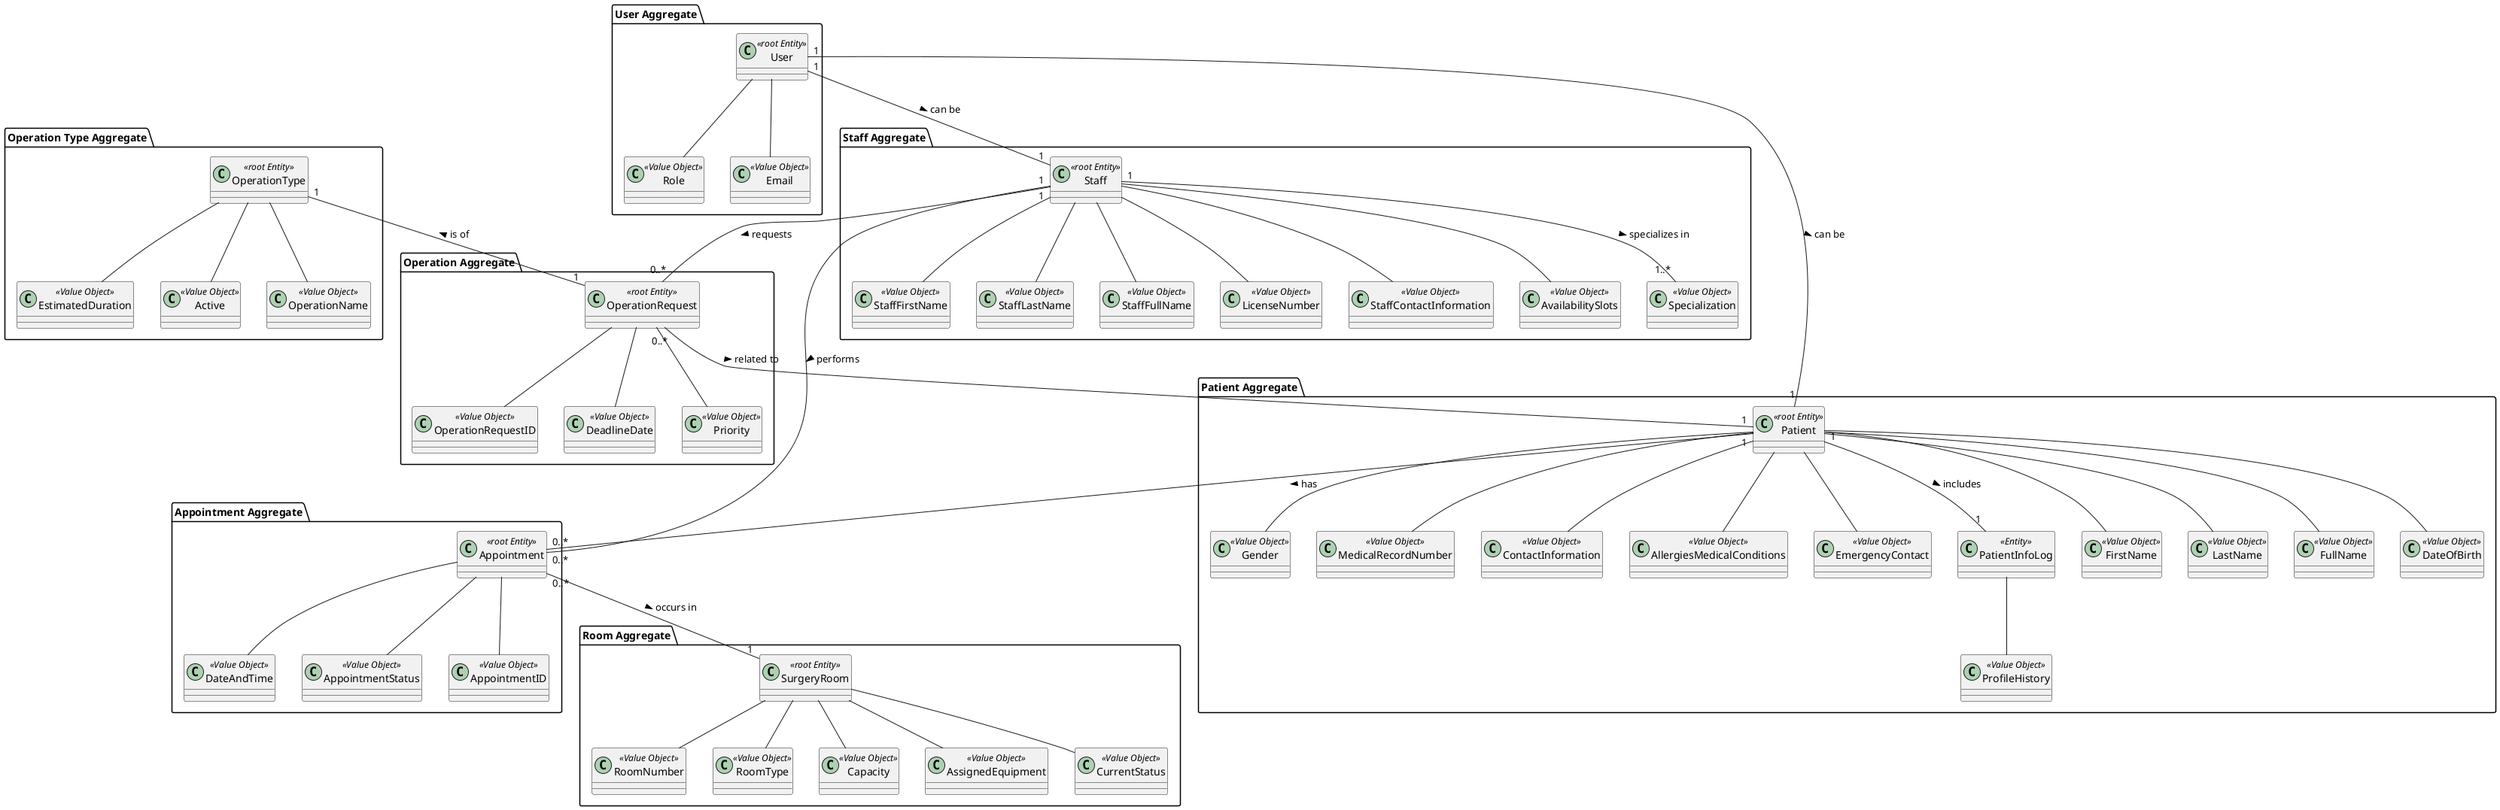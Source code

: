 @startuml


package "Patient Aggregate" {
    class Patient <<root Entity>>
    class FirstName <<Value Object>>
    class LastName <<Value Object>>
    class FullName <<Value Object>>
    class DateOfBirth <<Value Object>>
    class Gender <<Value Object>>
    class MedicalRecordNumber <<Value Object>>
    class ContactInformation <<Value Object>>
    class AllergiesMedicalConditions <<Value Object>>
    class EmergencyContact <<Value Object>>
    class PatientInfoLog <<Entity>>
    class ProfileHistory <<Value Object>>

    ' Connections
    Patient -- FirstName
    Patient -- LastName
    Patient -- FullName
    Patient -- DateOfBirth
    Patient -- Gender
    Patient -- MedicalRecordNumber
    Patient -- ContactInformation
    Patient -- AllergiesMedicalConditions
    Patient -- EmergencyContact
    PatientInfoLog -- ProfileHistory
}

package "User Aggregate" {
    class User <<root Entity>>
    class Role <<Value Object>>
    class Email <<Value Object>>

    ' Connections
    User -- Role
    User -- Email
}

package "Staff Aggregate" {
    class Staff <<root Entity>>
    class StaffFirstName <<Value Object>>
    class StaffLastName <<Value Object>>
    class StaffFullName <<Value Object>>
    class LicenseNumber <<Value Object>>
    class StaffContactInformation <<Value Object>>
    class AvailabilitySlots <<Value Object>>
    class Specialization <<Value Object>>

    ' Connections
    Staff -- StaffFirstName
    Staff -- StaffLastName
    Staff -- StaffFullName
    Staff -- LicenseNumber
    Staff -- StaffContactInformation
    Staff -- AvailabilitySlots
}

package "Operation Aggregate" {
    class OperationRequest <<root Entity>>
    class OperationRequestID <<Value Object>>
    class DeadlineDate <<Value Object>>
    class Priority <<Value Object>>

    ' Connections
    OperationRequest -- OperationRequestID
    OperationRequest -- DeadlineDate
    OperationRequest -- Priority
}

package "Operation Type Aggregate" {
    class OperationType <<root Entity>>
    class OperationName <<Value Object>>
    class EstimatedDuration <<Value Object>>
    class Active <<Value Object>>

    ' Connections
    OperationType -- OperationName
    OperationType -- EstimatedDuration
    OperationType -- Active
}

package "Room Aggregate" {
    class SurgeryRoom <<root Entity>>
    class RoomNumber <<Value Object>>
    class RoomType <<Value Object>>
    class Capacity <<Value Object>>
    class AssignedEquipment <<Value Object>>
    class CurrentStatus <<Value Object>>

    ' Connections
    SurgeryRoom -- RoomNumber
    SurgeryRoom -- RoomType
    SurgeryRoom -- Capacity
    SurgeryRoom -- AssignedEquipment
    SurgeryRoom -- CurrentStatus
}

package "Appointment Aggregate" {
    class Appointment <<root Entity>>
    class AppointmentID <<Value Object>>
    class DateAndTime <<Value Object>>
    class AppointmentStatus <<Value Object>>

    ' Connections
    Appointment -- AppointmentID
    Appointment -- DateAndTime
    Appointment -- AppointmentStatus
}


OperationRequest "1" -up- "1" OperationType : is of >
Patient "1" -- "0..*" Appointment : has >
Patient "1" -- "1" PatientInfoLog : includes >
User "1" -- "1" Patient : can be >
User "1" -- "1" Staff : can be >
Staff "1" -- "0..*" Appointment : performs >
Staff "1" -- "1..*" Specialization : specializes in >
Staff "1" -- "0..*" OperationRequest : requests >
OperationRequest "0..*" -- "1" Patient : related to >
Appointment "0..*" -- "1" SurgeryRoom : occurs in >

@enduml
